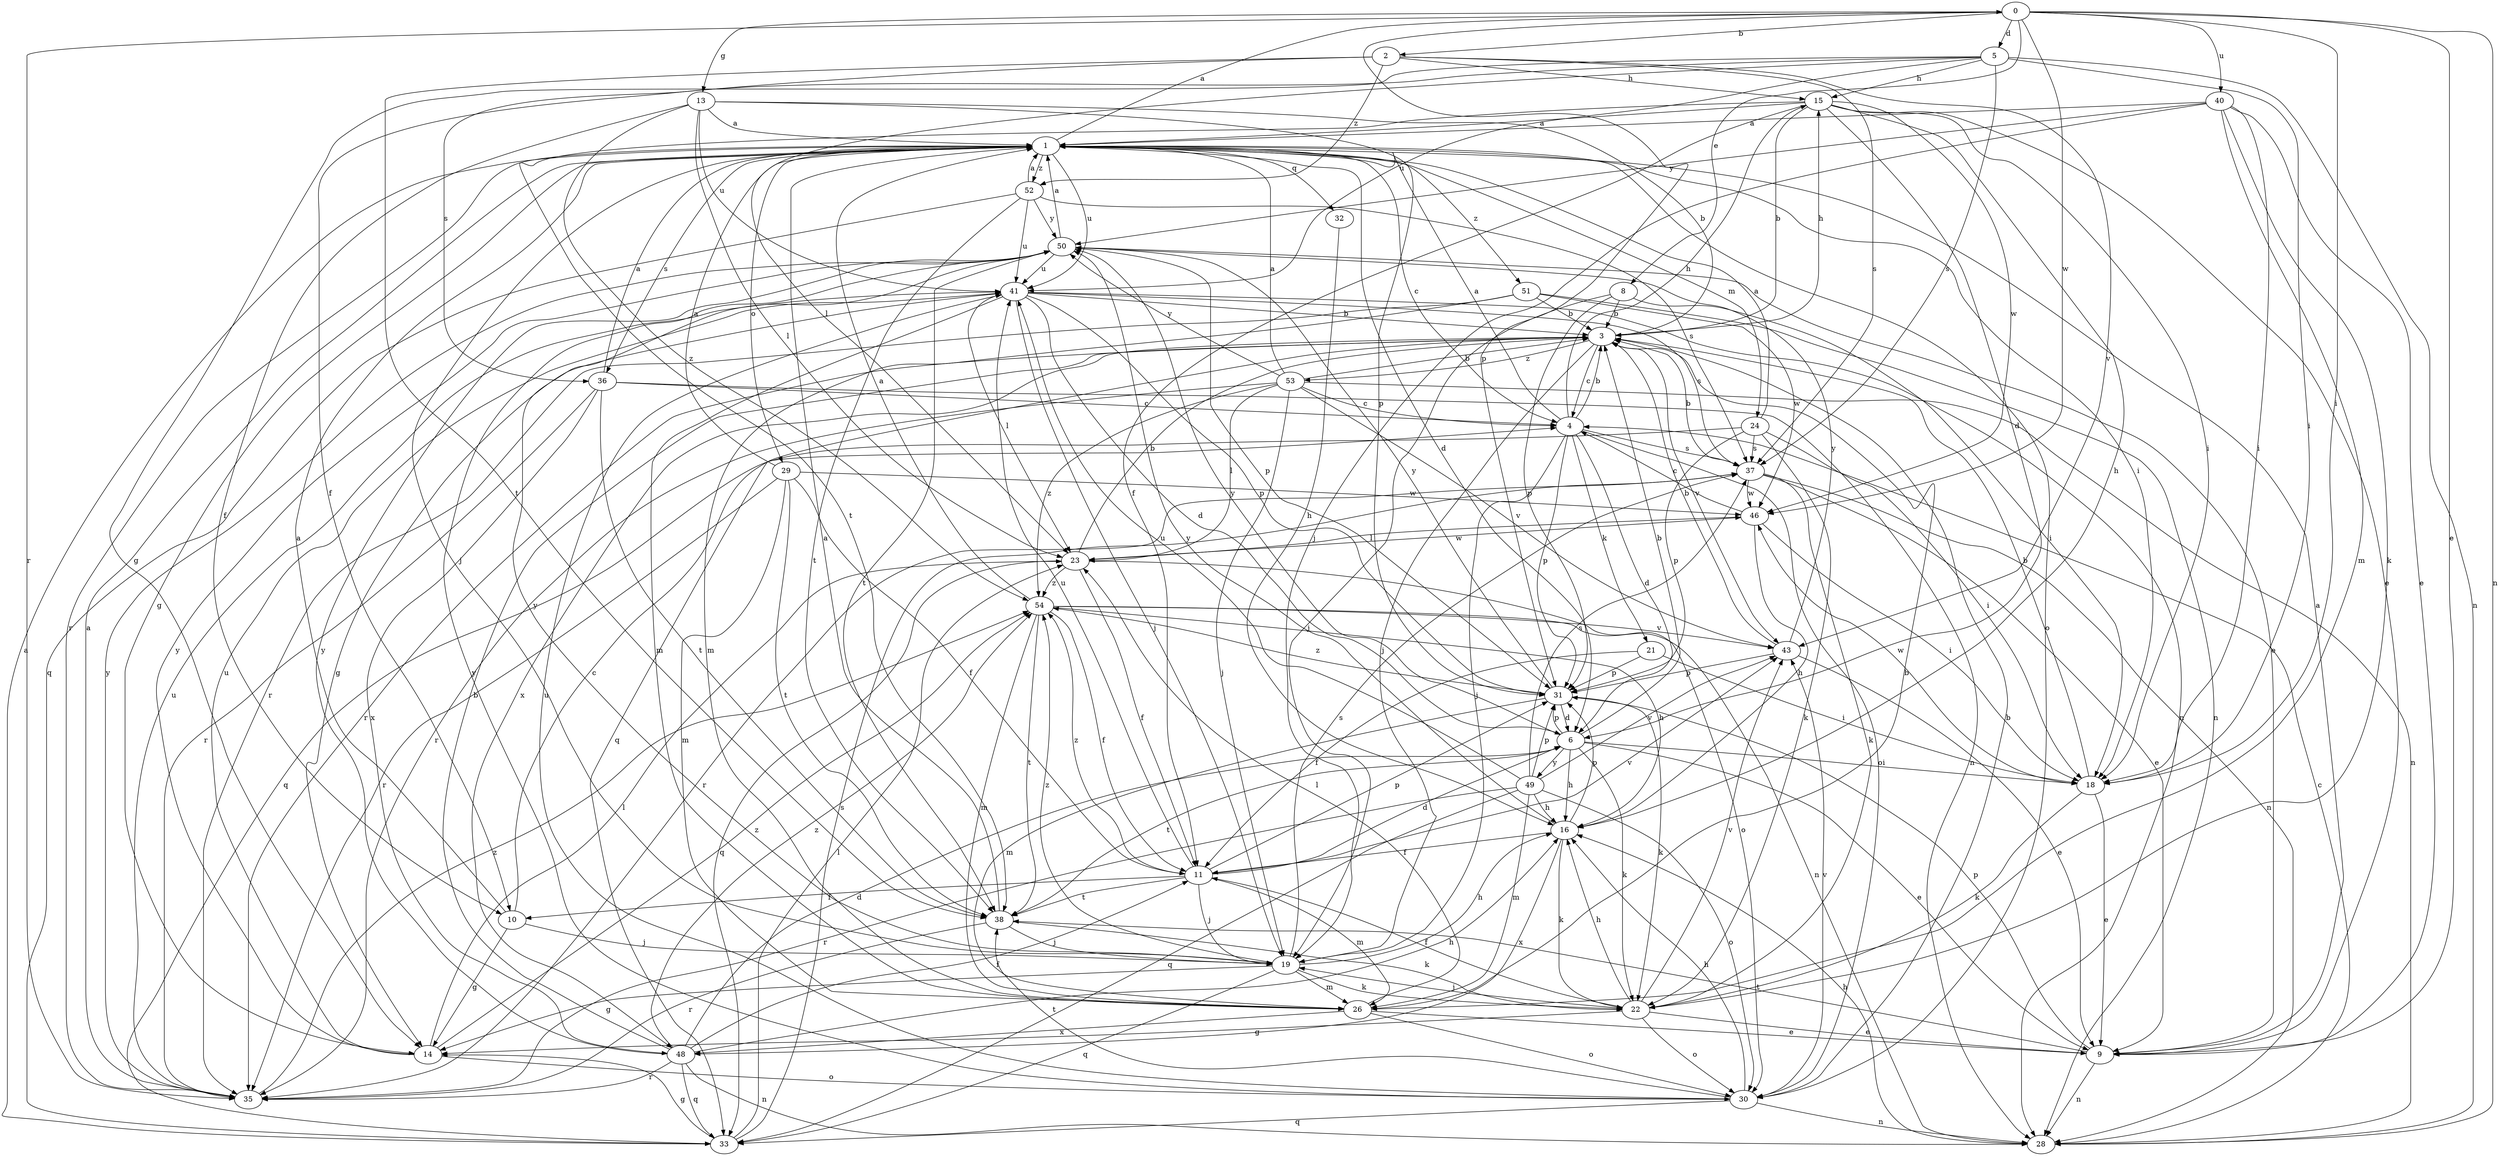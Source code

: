 strict digraph  {
0;
1;
2;
3;
4;
5;
6;
8;
9;
10;
11;
13;
14;
15;
16;
18;
19;
21;
22;
23;
24;
26;
28;
29;
30;
31;
32;
33;
35;
36;
37;
38;
40;
41;
43;
46;
48;
49;
50;
51;
52;
53;
54;
0 -> 2  [label=b];
0 -> 5  [label=d];
0 -> 8  [label=e];
0 -> 9  [label=e];
0 -> 13  [label=g];
0 -> 18  [label=i];
0 -> 28  [label=n];
0 -> 31  [label=p];
0 -> 35  [label=r];
0 -> 40  [label=u];
0 -> 46  [label=w];
1 -> 0  [label=a];
1 -> 4  [label=c];
1 -> 6  [label=d];
1 -> 14  [label=g];
1 -> 18  [label=i];
1 -> 19  [label=j];
1 -> 24  [label=m];
1 -> 29  [label=o];
1 -> 30  [label=o];
1 -> 32  [label=q];
1 -> 35  [label=r];
1 -> 36  [label=s];
1 -> 41  [label=u];
1 -> 51  [label=z];
1 -> 52  [label=z];
2 -> 15  [label=h];
2 -> 36  [label=s];
2 -> 37  [label=s];
2 -> 38  [label=t];
2 -> 43  [label=v];
2 -> 52  [label=z];
3 -> 4  [label=c];
3 -> 15  [label=h];
3 -> 19  [label=j];
3 -> 33  [label=q];
3 -> 35  [label=r];
3 -> 43  [label=v];
3 -> 48  [label=x];
3 -> 53  [label=z];
4 -> 1  [label=a];
4 -> 3  [label=b];
4 -> 6  [label=d];
4 -> 15  [label=h];
4 -> 19  [label=j];
4 -> 21  [label=k];
4 -> 30  [label=o];
4 -> 31  [label=p];
4 -> 37  [label=s];
5 -> 10  [label=f];
5 -> 14  [label=g];
5 -> 15  [label=h];
5 -> 18  [label=i];
5 -> 23  [label=l];
5 -> 28  [label=n];
5 -> 37  [label=s];
5 -> 41  [label=u];
6 -> 3  [label=b];
6 -> 9  [label=e];
6 -> 16  [label=h];
6 -> 18  [label=i];
6 -> 22  [label=k];
6 -> 31  [label=p];
6 -> 38  [label=t];
6 -> 49  [label=y];
6 -> 50  [label=y];
8 -> 3  [label=b];
8 -> 18  [label=i];
8 -> 19  [label=j];
8 -> 31  [label=p];
9 -> 1  [label=a];
9 -> 28  [label=n];
9 -> 31  [label=p];
9 -> 38  [label=t];
10 -> 1  [label=a];
10 -> 4  [label=c];
10 -> 14  [label=g];
10 -> 19  [label=j];
11 -> 6  [label=d];
11 -> 10  [label=f];
11 -> 19  [label=j];
11 -> 26  [label=m];
11 -> 31  [label=p];
11 -> 38  [label=t];
11 -> 41  [label=u];
11 -> 43  [label=v];
11 -> 54  [label=z];
13 -> 1  [label=a];
13 -> 3  [label=b];
13 -> 10  [label=f];
13 -> 23  [label=l];
13 -> 31  [label=p];
13 -> 41  [label=u];
13 -> 54  [label=z];
14 -> 23  [label=l];
14 -> 30  [label=o];
14 -> 41  [label=u];
14 -> 50  [label=y];
14 -> 54  [label=z];
15 -> 1  [label=a];
15 -> 3  [label=b];
15 -> 6  [label=d];
15 -> 9  [label=e];
15 -> 11  [label=f];
15 -> 16  [label=h];
15 -> 18  [label=i];
15 -> 38  [label=t];
15 -> 46  [label=w];
16 -> 11  [label=f];
16 -> 22  [label=k];
16 -> 31  [label=p];
16 -> 48  [label=x];
16 -> 50  [label=y];
18 -> 3  [label=b];
18 -> 9  [label=e];
18 -> 22  [label=k];
18 -> 46  [label=w];
19 -> 14  [label=g];
19 -> 16  [label=h];
19 -> 22  [label=k];
19 -> 26  [label=m];
19 -> 33  [label=q];
19 -> 37  [label=s];
19 -> 50  [label=y];
19 -> 54  [label=z];
21 -> 11  [label=f];
21 -> 18  [label=i];
21 -> 31  [label=p];
22 -> 9  [label=e];
22 -> 11  [label=f];
22 -> 14  [label=g];
22 -> 16  [label=h];
22 -> 19  [label=j];
22 -> 30  [label=o];
22 -> 43  [label=v];
23 -> 3  [label=b];
23 -> 11  [label=f];
23 -> 30  [label=o];
23 -> 33  [label=q];
23 -> 46  [label=w];
23 -> 54  [label=z];
24 -> 1  [label=a];
24 -> 18  [label=i];
24 -> 22  [label=k];
24 -> 31  [label=p];
24 -> 33  [label=q];
24 -> 37  [label=s];
26 -> 3  [label=b];
26 -> 9  [label=e];
26 -> 23  [label=l];
26 -> 30  [label=o];
26 -> 48  [label=x];
28 -> 4  [label=c];
28 -> 16  [label=h];
29 -> 1  [label=a];
29 -> 11  [label=f];
29 -> 26  [label=m];
29 -> 35  [label=r];
29 -> 38  [label=t];
29 -> 46  [label=w];
30 -> 3  [label=b];
30 -> 16  [label=h];
30 -> 28  [label=n];
30 -> 33  [label=q];
30 -> 38  [label=t];
30 -> 41  [label=u];
30 -> 43  [label=v];
30 -> 50  [label=y];
31 -> 6  [label=d];
31 -> 22  [label=k];
31 -> 26  [label=m];
31 -> 50  [label=y];
31 -> 54  [label=z];
32 -> 16  [label=h];
33 -> 1  [label=a];
33 -> 14  [label=g];
33 -> 23  [label=l];
33 -> 37  [label=s];
35 -> 1  [label=a];
35 -> 41  [label=u];
35 -> 50  [label=y];
35 -> 54  [label=z];
36 -> 1  [label=a];
36 -> 4  [label=c];
36 -> 28  [label=n];
36 -> 35  [label=r];
36 -> 38  [label=t];
36 -> 48  [label=x];
37 -> 3  [label=b];
37 -> 9  [label=e];
37 -> 22  [label=k];
37 -> 28  [label=n];
37 -> 35  [label=r];
37 -> 46  [label=w];
38 -> 1  [label=a];
38 -> 19  [label=j];
38 -> 22  [label=k];
38 -> 35  [label=r];
40 -> 1  [label=a];
40 -> 9  [label=e];
40 -> 18  [label=i];
40 -> 19  [label=j];
40 -> 22  [label=k];
40 -> 26  [label=m];
40 -> 50  [label=y];
41 -> 3  [label=b];
41 -> 6  [label=d];
41 -> 14  [label=g];
41 -> 19  [label=j];
41 -> 23  [label=l];
41 -> 26  [label=m];
41 -> 28  [label=n];
41 -> 31  [label=p];
41 -> 37  [label=s];
43 -> 3  [label=b];
43 -> 9  [label=e];
43 -> 31  [label=p];
43 -> 50  [label=y];
46 -> 4  [label=c];
46 -> 16  [label=h];
46 -> 18  [label=i];
46 -> 23  [label=l];
48 -> 3  [label=b];
48 -> 6  [label=d];
48 -> 11  [label=f];
48 -> 16  [label=h];
48 -> 28  [label=n];
48 -> 33  [label=q];
48 -> 35  [label=r];
48 -> 50  [label=y];
48 -> 54  [label=z];
49 -> 16  [label=h];
49 -> 26  [label=m];
49 -> 30  [label=o];
49 -> 31  [label=p];
49 -> 33  [label=q];
49 -> 35  [label=r];
49 -> 37  [label=s];
49 -> 41  [label=u];
49 -> 43  [label=v];
50 -> 1  [label=a];
50 -> 9  [label=e];
50 -> 31  [label=p];
50 -> 38  [label=t];
50 -> 41  [label=u];
51 -> 3  [label=b];
51 -> 26  [label=m];
51 -> 28  [label=n];
51 -> 35  [label=r];
51 -> 46  [label=w];
52 -> 1  [label=a];
52 -> 33  [label=q];
52 -> 37  [label=s];
52 -> 38  [label=t];
52 -> 41  [label=u];
52 -> 50  [label=y];
53 -> 1  [label=a];
53 -> 3  [label=b];
53 -> 4  [label=c];
53 -> 19  [label=j];
53 -> 23  [label=l];
53 -> 28  [label=n];
53 -> 35  [label=r];
53 -> 43  [label=v];
53 -> 50  [label=y];
53 -> 54  [label=z];
54 -> 1  [label=a];
54 -> 11  [label=f];
54 -> 16  [label=h];
54 -> 26  [label=m];
54 -> 28  [label=n];
54 -> 38  [label=t];
54 -> 43  [label=v];
}
